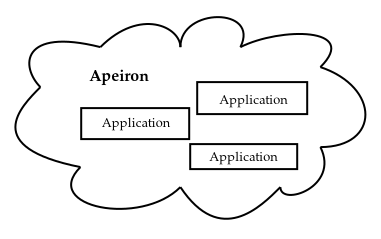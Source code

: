 <?xml version="1.0"?>
<dia:diagram xmlns:dia="http://www.lysator.liu.se/~alla/dia/">
  <dia:layer name="Background" visible="true">
    <dia:object type="Standard - Box" version="0" id="O0">
      <dia:attribute name="obj_pos">
        <dia:point val="6.34,4.745"/>
      </dia:attribute>
      <dia:attribute name="obj_bb">
        <dia:rectangle val="6.29,4.695;25.29,16.545"/>
      </dia:attribute>
      <dia:attribute name="elem_corner">
        <dia:point val="6.34,4.745"/>
      </dia:attribute>
      <dia:attribute name="elem_width">
        <dia:real val="18.9"/>
      </dia:attribute>
      <dia:attribute name="elem_height">
        <dia:real val="11.75"/>
      </dia:attribute>
      <dia:attribute name="border_width">
        <dia:real val="0.1"/>
      </dia:attribute>
      <dia:attribute name="border_color">
        <dia:color val="#ffffff"/>
      </dia:attribute>
      <dia:attribute name="show_background">
        <dia:boolean val="true"/>
      </dia:attribute>
    </dia:object>
    <dia:object type="Standard - Box" version="0" id="O1">
      <dia:attribute name="obj_pos">
        <dia:point val="15.75,11.85"/>
      </dia:attribute>
      <dia:attribute name="obj_bb">
        <dia:rectangle val="15.7,11.8;21.15,13.15"/>
      </dia:attribute>
      <dia:attribute name="elem_corner">
        <dia:point val="15.75,11.85"/>
      </dia:attribute>
      <dia:attribute name="elem_width">
        <dia:real val="5.35"/>
      </dia:attribute>
      <dia:attribute name="elem_height">
        <dia:real val="1.25"/>
      </dia:attribute>
      <dia:attribute name="show_background">
        <dia:boolean val="true"/>
      </dia:attribute>
    </dia:object>
    <dia:object type="Standard - Box" version="0" id="O2">
      <dia:attribute name="obj_pos">
        <dia:point val="16.1,8.75"/>
      </dia:attribute>
      <dia:attribute name="obj_bb">
        <dia:rectangle val="16.05,8.7;21.65,10.4"/>
      </dia:attribute>
      <dia:attribute name="elem_corner">
        <dia:point val="16.1,8.75"/>
      </dia:attribute>
      <dia:attribute name="elem_width">
        <dia:real val="5.5"/>
      </dia:attribute>
      <dia:attribute name="elem_height">
        <dia:real val="1.6"/>
      </dia:attribute>
      <dia:attribute name="show_background">
        <dia:boolean val="true"/>
      </dia:attribute>
    </dia:object>
    <dia:object type="Standard - Box" version="0" id="O3">
      <dia:attribute name="obj_pos">
        <dia:point val="10.3,10.05"/>
      </dia:attribute>
      <dia:attribute name="obj_bb">
        <dia:rectangle val="10.25,10;15.75,11.65"/>
      </dia:attribute>
      <dia:attribute name="elem_corner">
        <dia:point val="10.3,10.05"/>
      </dia:attribute>
      <dia:attribute name="elem_width">
        <dia:real val="5.4"/>
      </dia:attribute>
      <dia:attribute name="elem_height">
        <dia:real val="1.55"/>
      </dia:attribute>
      <dia:attribute name="show_background">
        <dia:boolean val="true"/>
      </dia:attribute>
    </dia:object>
    <dia:object type="Standard - BezierLine" version="0" id="O4">
      <dia:attribute name="obj_pos">
        <dia:point val="8.26,9"/>
      </dia:attribute>
      <dia:attribute name="obj_bb">
        <dia:rectangle val="8.21,6.8;11.46,9.05"/>
      </dia:attribute>
      <dia:attribute name="bez_points">
        <dia:point val="8.26,9"/>
        <dia:point val="7.26,8"/>
        <dia:point val="7.26,6"/>
        <dia:point val="11.26,7"/>
      </dia:attribute>
      <dia:attribute name="corner_types">
        <dia:enum val="0"/>
        <dia:enum val="0"/>
      </dia:attribute>
    </dia:object>
    <dia:object type="Standard - BezierLine" version="0" id="O5">
      <dia:attribute name="obj_pos">
        <dia:point val="11.26,7"/>
      </dia:attribute>
      <dia:attribute name="obj_bb">
        <dia:rectangle val="11.16,6.9;15.31,7.1"/>
      </dia:attribute>
      <dia:attribute name="bez_points">
        <dia:point val="11.26,7"/>
        <dia:point val="13.26,5"/>
        <dia:point val="15.26,6"/>
        <dia:point val="15.26,7"/>
      </dia:attribute>
      <dia:attribute name="corner_types">
        <dia:enum val="0"/>
        <dia:enum val="0"/>
      </dia:attribute>
    </dia:object>
    <dia:object type="Standard - Text" version="0" id="O6">
      <dia:attribute name="obj_pos">
        <dia:point val="13,11"/>
      </dia:attribute>
      <dia:attribute name="obj_bb">
        <dia:rectangle val="10.609,10.364;15.391,11.164"/>
      </dia:attribute>
      <dia:attribute name="text">
        <dia:composite type="text">
          <dia:attribute name="string">
            <dia:string>#Application#</dia:string>
          </dia:attribute>
          <dia:attribute name="font">
            <dia:font name="Palatino-Roman"/>
          </dia:attribute>
          <dia:attribute name="height">
            <dia:real val="0.8"/>
          </dia:attribute>
          <dia:attribute name="pos">
            <dia:point val="13,11"/>
          </dia:attribute>
          <dia:attribute name="color">
            <dia:color val="#000000"/>
          </dia:attribute>
          <dia:attribute name="alignment">
            <dia:enum val="1"/>
          </dia:attribute>
        </dia:composite>
      </dia:attribute>
    </dia:object>
    <dia:object type="Standard - Text" version="0" id="O7">
      <dia:attribute name="obj_pos">
        <dia:point val="18.4,12.7"/>
      </dia:attribute>
      <dia:attribute name="obj_bb">
        <dia:rectangle val="16.009,12.064;20.791,12.864"/>
      </dia:attribute>
      <dia:attribute name="text">
        <dia:composite type="text">
          <dia:attribute name="string">
            <dia:string>#Application#</dia:string>
          </dia:attribute>
          <dia:attribute name="font">
            <dia:font name="Palatino-Roman"/>
          </dia:attribute>
          <dia:attribute name="height">
            <dia:real val="0.8"/>
          </dia:attribute>
          <dia:attribute name="pos">
            <dia:point val="18.4,12.7"/>
          </dia:attribute>
          <dia:attribute name="color">
            <dia:color val="#000000"/>
          </dia:attribute>
          <dia:attribute name="alignment">
            <dia:enum val="1"/>
          </dia:attribute>
        </dia:composite>
      </dia:attribute>
    </dia:object>
    <dia:object type="Standard - Text" version="0" id="O8">
      <dia:attribute name="obj_pos">
        <dia:point val="18.9,9.85"/>
      </dia:attribute>
      <dia:attribute name="obj_bb">
        <dia:rectangle val="16.509,9.214;21.291,10.014"/>
      </dia:attribute>
      <dia:attribute name="text">
        <dia:composite type="text">
          <dia:attribute name="string">
            <dia:string>#Application#</dia:string>
          </dia:attribute>
          <dia:attribute name="font">
            <dia:font name="Palatino-Roman"/>
          </dia:attribute>
          <dia:attribute name="height">
            <dia:real val="0.8"/>
          </dia:attribute>
          <dia:attribute name="pos">
            <dia:point val="18.9,9.85"/>
          </dia:attribute>
          <dia:attribute name="color">
            <dia:color val="#000000"/>
          </dia:attribute>
          <dia:attribute name="alignment">
            <dia:enum val="1"/>
          </dia:attribute>
        </dia:composite>
      </dia:attribute>
    </dia:object>
    <dia:object type="Standard - Text" version="0" id="O9">
      <dia:attribute name="obj_pos">
        <dia:point val="12.2,8.7"/>
      </dia:attribute>
      <dia:attribute name="obj_bb">
        <dia:rectangle val="10.009,7.905;14.391,8.905"/>
      </dia:attribute>
      <dia:attribute name="text">
        <dia:composite type="text">
          <dia:attribute name="string">
            <dia:string>#Apeiron#</dia:string>
          </dia:attribute>
          <dia:attribute name="font">
            <dia:font name="Palatino-Bold"/>
          </dia:attribute>
          <dia:attribute name="height">
            <dia:real val="1"/>
          </dia:attribute>
          <dia:attribute name="pos">
            <dia:point val="12.2,8.7"/>
          </dia:attribute>
          <dia:attribute name="color">
            <dia:color val="#000000"/>
          </dia:attribute>
          <dia:attribute name="alignment">
            <dia:enum val="1"/>
          </dia:attribute>
        </dia:composite>
      </dia:attribute>
    </dia:object>
    <dia:object type="Standard - BezierLine" version="0" id="O10">
      <dia:attribute name="obj_pos">
        <dia:point val="15.26,7"/>
      </dia:attribute>
      <dia:attribute name="obj_bb">
        <dia:rectangle val="15.16,6.95;18.36,7.1"/>
      </dia:attribute>
      <dia:attribute name="bez_points">
        <dia:point val="15.26,7"/>
        <dia:point val="15.26,5"/>
        <dia:point val="19.26,5"/>
        <dia:point val="18.26,7"/>
      </dia:attribute>
      <dia:attribute name="corner_types">
        <dia:enum val="0"/>
        <dia:enum val="0"/>
      </dia:attribute>
    </dia:object>
    <dia:object type="Standard - BezierLine" version="0" id="O11">
      <dia:attribute name="obj_pos">
        <dia:point val="18.26,7"/>
      </dia:attribute>
      <dia:attribute name="obj_bb">
        <dia:rectangle val="18.16,6.9;22.36,8.1"/>
      </dia:attribute>
      <dia:attribute name="bez_points">
        <dia:point val="18.26,7"/>
        <dia:point val="20.26,6"/>
        <dia:point val="24.26,6"/>
        <dia:point val="22.26,8"/>
      </dia:attribute>
      <dia:attribute name="corner_types">
        <dia:enum val="0"/>
        <dia:enum val="0"/>
      </dia:attribute>
    </dia:object>
    <dia:object type="Standard - BezierLine" version="0" id="O12">
      <dia:attribute name="obj_pos">
        <dia:point val="22.26,8"/>
      </dia:attribute>
      <dia:attribute name="obj_bb">
        <dia:rectangle val="22.11,7.85;22.31,12.15"/>
      </dia:attribute>
      <dia:attribute name="bez_points">
        <dia:point val="22.26,8"/>
        <dia:point val="25.26,9"/>
        <dia:point val="25.26,12"/>
        <dia:point val="22.26,12"/>
      </dia:attribute>
      <dia:attribute name="corner_types">
        <dia:enum val="0"/>
        <dia:enum val="0"/>
      </dia:attribute>
    </dia:object>
    <dia:object type="Standard - BezierLine" version="0" id="O13">
      <dia:attribute name="obj_pos">
        <dia:point val="22.26,12"/>
      </dia:attribute>
      <dia:attribute name="obj_bb">
        <dia:rectangle val="20.21,11.9;22.36,14"/>
      </dia:attribute>
      <dia:attribute name="bez_points">
        <dia:point val="22.26,12"/>
        <dia:point val="23.26,14"/>
        <dia:point val="20.26,15"/>
        <dia:point val="20.26,14"/>
      </dia:attribute>
      <dia:attribute name="corner_types">
        <dia:enum val="0"/>
        <dia:enum val="0"/>
      </dia:attribute>
    </dia:object>
    <dia:object type="Standard - BezierLine" version="0" id="O14">
      <dia:attribute name="obj_pos">
        <dia:point val="15.26,14"/>
      </dia:attribute>
      <dia:attribute name="obj_bb">
        <dia:rectangle val="15.11,13.85;20.31,14.1"/>
      </dia:attribute>
      <dia:attribute name="bez_points">
        <dia:point val="15.26,14"/>
        <dia:point val="17.26,17"/>
        <dia:point val="19.26,15"/>
        <dia:point val="20.26,14"/>
      </dia:attribute>
      <dia:attribute name="corner_types">
        <dia:enum val="0"/>
        <dia:enum val="0"/>
      </dia:attribute>
    </dia:object>
    <dia:object type="Standard - BezierLine" version="0" id="O15">
      <dia:attribute name="obj_pos">
        <dia:point val="8.26,9"/>
      </dia:attribute>
      <dia:attribute name="obj_bb">
        <dia:rectangle val="8.21,8.95;10.51,13.25"/>
      </dia:attribute>
      <dia:attribute name="bez_points">
        <dia:point val="8.26,9"/>
        <dia:point val="7.26,10"/>
        <dia:point val="5.26,12"/>
        <dia:point val="10.26,13"/>
      </dia:attribute>
      <dia:attribute name="corner_types">
        <dia:enum val="0"/>
        <dia:enum val="0"/>
      </dia:attribute>
    </dia:object>
    <dia:object type="Standard - BezierLine" version="0" id="O16">
      <dia:attribute name="obj_pos">
        <dia:point val="10.26,13"/>
      </dia:attribute>
      <dia:attribute name="obj_bb">
        <dia:rectangle val="10.16,12.9;15.36,14.1"/>
      </dia:attribute>
      <dia:attribute name="bez_points">
        <dia:point val="10.26,13"/>
        <dia:point val="8.26,15"/>
        <dia:point val="13.26,16"/>
        <dia:point val="15.26,14"/>
      </dia:attribute>
      <dia:attribute name="corner_types">
        <dia:enum val="0"/>
        <dia:enum val="0"/>
      </dia:attribute>
    </dia:object>
  </dia:layer>
</dia:diagram>
